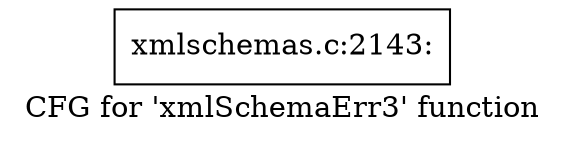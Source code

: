 digraph "CFG for 'xmlSchemaErr3' function" {
	label="CFG for 'xmlSchemaErr3' function";

	Node0x543eba0 [shape=record,label="{xmlschemas.c:2143:}"];
}
